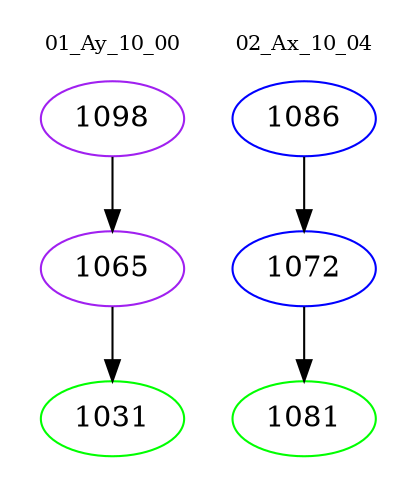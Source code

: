 digraph{
subgraph cluster_0 {
color = white
label = "01_Ay_10_00";
fontsize=10;
T0_1098 [label="1098", color="purple"]
T0_1098 -> T0_1065 [color="black"]
T0_1065 [label="1065", color="purple"]
T0_1065 -> T0_1031 [color="black"]
T0_1031 [label="1031", color="green"]
}
subgraph cluster_1 {
color = white
label = "02_Ax_10_04";
fontsize=10;
T1_1086 [label="1086", color="blue"]
T1_1086 -> T1_1072 [color="black"]
T1_1072 [label="1072", color="blue"]
T1_1072 -> T1_1081 [color="black"]
T1_1081 [label="1081", color="green"]
}
}
